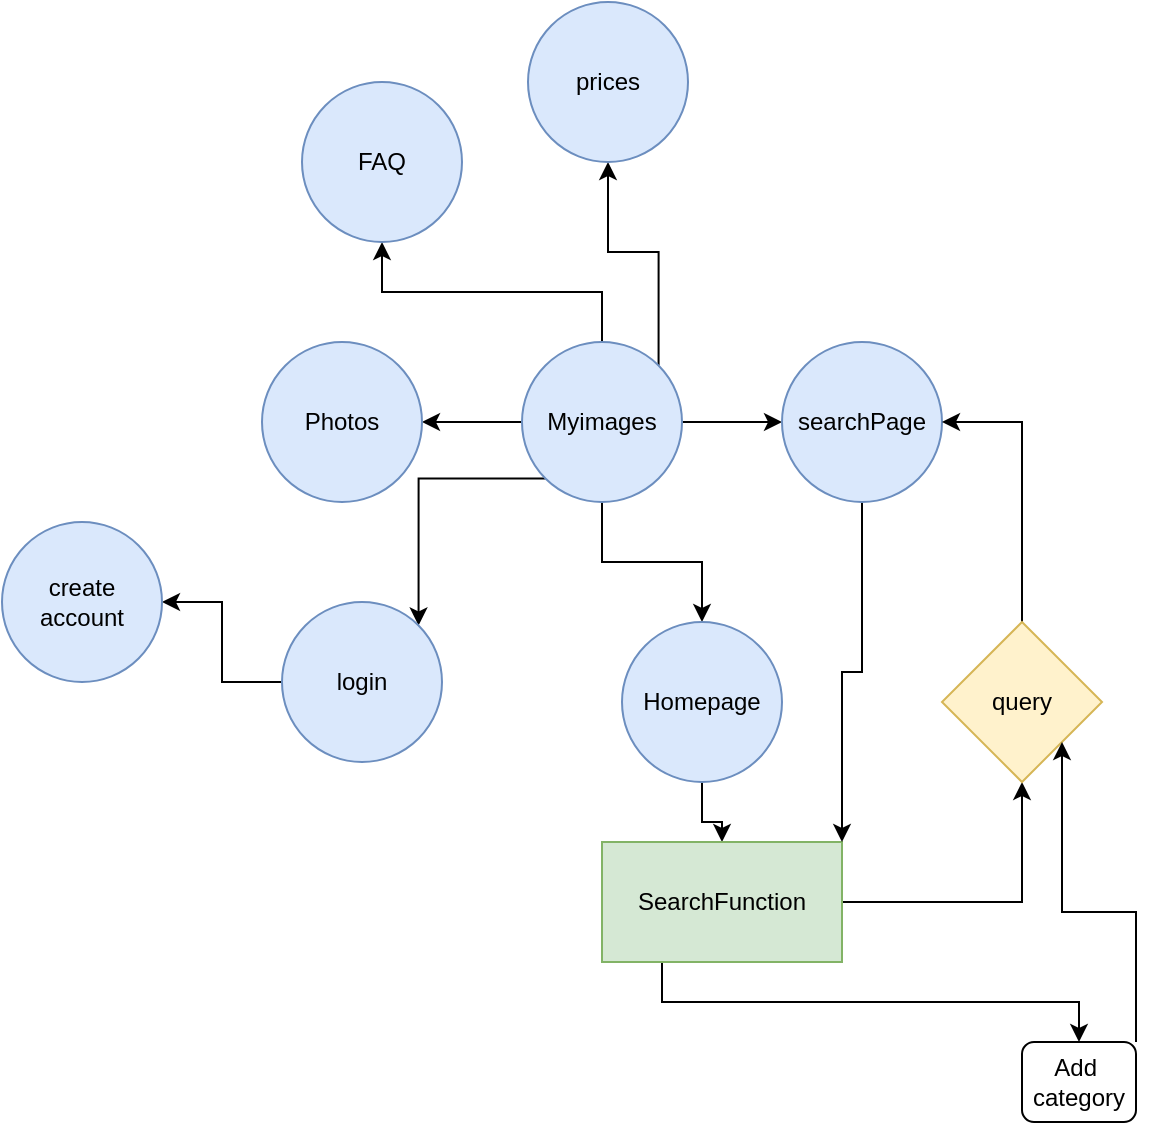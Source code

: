 <mxfile version="20.8.23" type="device"><diagram id="C5RBs43oDa-KdzZeNtuy" name="Page-1"><mxGraphModel dx="1434" dy="884" grid="1" gridSize="10" guides="1" tooltips="1" connect="1" arrows="1" fold="1" page="1" pageScale="1" pageWidth="827" pageHeight="1169" math="0" shadow="0"><root><mxCell id="WIyWlLk6GJQsqaUBKTNV-0"/><mxCell id="WIyWlLk6GJQsqaUBKTNV-1" parent="WIyWlLk6GJQsqaUBKTNV-0"/><mxCell id="9V5R1hQeDyndqyQhPnLN-3" style="edgeStyle=orthogonalEdgeStyle;rounded=0;orthogonalLoop=1;jettySize=auto;html=1;" parent="WIyWlLk6GJQsqaUBKTNV-1" source="9V5R1hQeDyndqyQhPnLN-1" target="9V5R1hQeDyndqyQhPnLN-2" edge="1"><mxGeometry relative="1" as="geometry"/></mxCell><mxCell id="9V5R1hQeDyndqyQhPnLN-8" style="edgeStyle=orthogonalEdgeStyle;rounded=0;orthogonalLoop=1;jettySize=auto;html=1;" parent="WIyWlLk6GJQsqaUBKTNV-1" source="9V5R1hQeDyndqyQhPnLN-1" target="9V5R1hQeDyndqyQhPnLN-7" edge="1"><mxGeometry relative="1" as="geometry"/></mxCell><mxCell id="9V5R1hQeDyndqyQhPnLN-11" style="edgeStyle=orthogonalEdgeStyle;rounded=0;orthogonalLoop=1;jettySize=auto;html=1;exitX=0;exitY=0.5;exitDx=0;exitDy=0;entryX=1;entryY=0.5;entryDx=0;entryDy=0;" parent="WIyWlLk6GJQsqaUBKTNV-1" source="9V5R1hQeDyndqyQhPnLN-1" target="9V5R1hQeDyndqyQhPnLN-10" edge="1"><mxGeometry relative="1" as="geometry"/></mxCell><mxCell id="9V5R1hQeDyndqyQhPnLN-14" style="edgeStyle=orthogonalEdgeStyle;rounded=0;orthogonalLoop=1;jettySize=auto;html=1;exitX=0.5;exitY=0;exitDx=0;exitDy=0;" parent="WIyWlLk6GJQsqaUBKTNV-1" source="9V5R1hQeDyndqyQhPnLN-1" target="9V5R1hQeDyndqyQhPnLN-12" edge="1"><mxGeometry relative="1" as="geometry"/></mxCell><mxCell id="9V5R1hQeDyndqyQhPnLN-18" style="edgeStyle=orthogonalEdgeStyle;rounded=0;orthogonalLoop=1;jettySize=auto;html=1;exitX=1;exitY=0;exitDx=0;exitDy=0;entryX=0.5;entryY=1;entryDx=0;entryDy=0;" parent="WIyWlLk6GJQsqaUBKTNV-1" source="9V5R1hQeDyndqyQhPnLN-1" target="9V5R1hQeDyndqyQhPnLN-16" edge="1"><mxGeometry relative="1" as="geometry"/></mxCell><mxCell id="9V5R1hQeDyndqyQhPnLN-21" style="edgeStyle=orthogonalEdgeStyle;rounded=0;orthogonalLoop=1;jettySize=auto;html=1;exitX=0;exitY=1;exitDx=0;exitDy=0;entryX=1;entryY=0;entryDx=0;entryDy=0;" parent="WIyWlLk6GJQsqaUBKTNV-1" source="9V5R1hQeDyndqyQhPnLN-1" target="9V5R1hQeDyndqyQhPnLN-19" edge="1"><mxGeometry relative="1" as="geometry"/></mxCell><mxCell id="9V5R1hQeDyndqyQhPnLN-1" value="Myimages" style="ellipse;whiteSpace=wrap;html=1;aspect=fixed;fillColor=#dae8fc;strokeColor=#6c8ebf;" parent="WIyWlLk6GJQsqaUBKTNV-1" vertex="1"><mxGeometry x="410" y="290" width="80" height="80" as="geometry"/></mxCell><mxCell id="9V5R1hQeDyndqyQhPnLN-13" style="edgeStyle=orthogonalEdgeStyle;rounded=0;orthogonalLoop=1;jettySize=auto;html=1;exitX=0.5;exitY=1;exitDx=0;exitDy=0;" parent="WIyWlLk6GJQsqaUBKTNV-1" source="9V5R1hQeDyndqyQhPnLN-2" target="9V5R1hQeDyndqyQhPnLN-5" edge="1"><mxGeometry relative="1" as="geometry"/></mxCell><mxCell id="9V5R1hQeDyndqyQhPnLN-2" value="Homepage" style="ellipse;whiteSpace=wrap;html=1;fillColor=#dae8fc;strokeColor=#6c8ebf;" parent="WIyWlLk6GJQsqaUBKTNV-1" vertex="1"><mxGeometry x="460" y="430" width="80" height="80" as="geometry"/></mxCell><mxCell id="9V5R1hQeDyndqyQhPnLN-25" style="edgeStyle=orthogonalEdgeStyle;rounded=0;orthogonalLoop=1;jettySize=auto;html=1;exitX=1;exitY=0.5;exitDx=0;exitDy=0;entryX=0.5;entryY=1;entryDx=0;entryDy=0;" parent="WIyWlLk6GJQsqaUBKTNV-1" source="9V5R1hQeDyndqyQhPnLN-5" target="9V5R1hQeDyndqyQhPnLN-24" edge="1"><mxGeometry relative="1" as="geometry"/></mxCell><mxCell id="9V5R1hQeDyndqyQhPnLN-31" style="edgeStyle=orthogonalEdgeStyle;rounded=0;orthogonalLoop=1;jettySize=auto;html=1;exitX=0.25;exitY=1;exitDx=0;exitDy=0;entryX=0.5;entryY=0;entryDx=0;entryDy=0;" parent="WIyWlLk6GJQsqaUBKTNV-1" source="9V5R1hQeDyndqyQhPnLN-5" target="9V5R1hQeDyndqyQhPnLN-30" edge="1"><mxGeometry relative="1" as="geometry"/></mxCell><mxCell id="9V5R1hQeDyndqyQhPnLN-5" value="SearchFunction" style="whiteSpace=wrap;html=1;fillColor=#d5e8d4;strokeColor=#82b366;" parent="WIyWlLk6GJQsqaUBKTNV-1" vertex="1"><mxGeometry x="450" y="540" width="120" height="60" as="geometry"/></mxCell><mxCell id="9V5R1hQeDyndqyQhPnLN-27" style="edgeStyle=orthogonalEdgeStyle;rounded=0;orthogonalLoop=1;jettySize=auto;html=1;exitX=0.5;exitY=1;exitDx=0;exitDy=0;entryX=1;entryY=0;entryDx=0;entryDy=0;" parent="WIyWlLk6GJQsqaUBKTNV-1" source="9V5R1hQeDyndqyQhPnLN-7" target="9V5R1hQeDyndqyQhPnLN-5" edge="1"><mxGeometry relative="1" as="geometry"/></mxCell><mxCell id="9V5R1hQeDyndqyQhPnLN-7" value="searchPage" style="ellipse;whiteSpace=wrap;html=1;aspect=fixed;fillColor=#dae8fc;strokeColor=#6c8ebf;" parent="WIyWlLk6GJQsqaUBKTNV-1" vertex="1"><mxGeometry x="540" y="290" width="80" height="80" as="geometry"/></mxCell><mxCell id="9V5R1hQeDyndqyQhPnLN-10" value="Photos" style="ellipse;whiteSpace=wrap;html=1;aspect=fixed;fillColor=#dae8fc;strokeColor=#6c8ebf;" parent="WIyWlLk6GJQsqaUBKTNV-1" vertex="1"><mxGeometry x="280" y="290" width="80" height="80" as="geometry"/></mxCell><mxCell id="9V5R1hQeDyndqyQhPnLN-12" value="FAQ" style="ellipse;whiteSpace=wrap;html=1;aspect=fixed;fillColor=#dae8fc;strokeColor=#6c8ebf;" parent="WIyWlLk6GJQsqaUBKTNV-1" vertex="1"><mxGeometry x="300" y="160" width="80" height="80" as="geometry"/></mxCell><mxCell id="9V5R1hQeDyndqyQhPnLN-16" value="prices" style="ellipse;whiteSpace=wrap;html=1;aspect=fixed;fillColor=#dae8fc;strokeColor=#6c8ebf;" parent="WIyWlLk6GJQsqaUBKTNV-1" vertex="1"><mxGeometry x="413" y="120" width="80" height="80" as="geometry"/></mxCell><mxCell id="9V5R1hQeDyndqyQhPnLN-23" style="edgeStyle=orthogonalEdgeStyle;rounded=0;orthogonalLoop=1;jettySize=auto;html=1;exitX=0;exitY=0.5;exitDx=0;exitDy=0;entryX=1;entryY=0.5;entryDx=0;entryDy=0;" parent="WIyWlLk6GJQsqaUBKTNV-1" source="9V5R1hQeDyndqyQhPnLN-19" target="9V5R1hQeDyndqyQhPnLN-22" edge="1"><mxGeometry relative="1" as="geometry"/></mxCell><mxCell id="9V5R1hQeDyndqyQhPnLN-19" value="login" style="ellipse;whiteSpace=wrap;html=1;aspect=fixed;fillColor=#dae8fc;strokeColor=#6c8ebf;" parent="WIyWlLk6GJQsqaUBKTNV-1" vertex="1"><mxGeometry x="290" y="420" width="80" height="80" as="geometry"/></mxCell><mxCell id="9V5R1hQeDyndqyQhPnLN-22" value="create&lt;br&gt;account" style="ellipse;whiteSpace=wrap;html=1;aspect=fixed;fillColor=#dae8fc;strokeColor=#6c8ebf;" parent="WIyWlLk6GJQsqaUBKTNV-1" vertex="1"><mxGeometry x="150" y="380" width="80" height="80" as="geometry"/></mxCell><mxCell id="9V5R1hQeDyndqyQhPnLN-26" style="edgeStyle=orthogonalEdgeStyle;rounded=0;orthogonalLoop=1;jettySize=auto;html=1;exitX=0.5;exitY=0;exitDx=0;exitDy=0;entryX=1;entryY=0.5;entryDx=0;entryDy=0;" parent="WIyWlLk6GJQsqaUBKTNV-1" source="9V5R1hQeDyndqyQhPnLN-24" target="9V5R1hQeDyndqyQhPnLN-7" edge="1"><mxGeometry relative="1" as="geometry"/></mxCell><mxCell id="9V5R1hQeDyndqyQhPnLN-24" value="query" style="rhombus;whiteSpace=wrap;html=1;fillColor=#fff2cc;strokeColor=#d6b656;" parent="WIyWlLk6GJQsqaUBKTNV-1" vertex="1"><mxGeometry x="620" y="430" width="80" height="80" as="geometry"/></mxCell><mxCell id="3knhMgrIu8FIZD9Tpa9d-2" style="edgeStyle=orthogonalEdgeStyle;rounded=0;orthogonalLoop=1;jettySize=auto;html=1;exitX=1;exitY=0;exitDx=0;exitDy=0;entryX=1;entryY=1;entryDx=0;entryDy=0;" edge="1" parent="WIyWlLk6GJQsqaUBKTNV-1" source="9V5R1hQeDyndqyQhPnLN-30" target="9V5R1hQeDyndqyQhPnLN-24"><mxGeometry relative="1" as="geometry"/></mxCell><mxCell id="9V5R1hQeDyndqyQhPnLN-30" value="Add&amp;nbsp;&lt;br&gt;category" style="rounded=1;whiteSpace=wrap;html=1;" parent="WIyWlLk6GJQsqaUBKTNV-1" vertex="1"><mxGeometry x="660" y="640" width="57" height="40" as="geometry"/></mxCell></root></mxGraphModel></diagram></mxfile>
